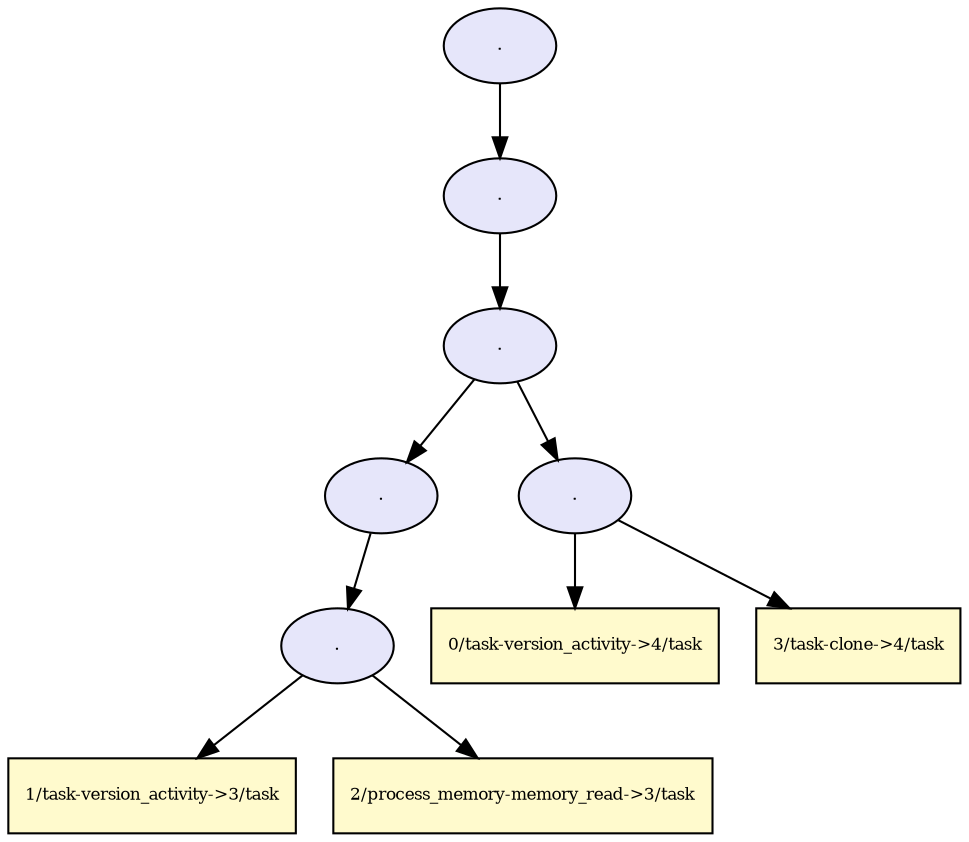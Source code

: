 digraph RGL__DirectedAdjacencyGraph {12[fontsize = 8,label = ".",shape = ellipse, fillcolor="#e6e6fa", style = filled]

12 -> 10[fontsize = 8, color="#000000"]

10[fontsize = 8,label = ".",shape = ellipse, fillcolor="#e6e6fa", style = filled]

10 -> 9[fontsize = 8, color="#000000"]

9[fontsize = 8,label = ".",shape = ellipse, fillcolor="#e6e6fa", style = filled]

9 -> 3[fontsize = 8, color="#000000"]

3[fontsize = 8,label = ".",shape = ellipse, fillcolor="#e6e6fa", style = filled]

3 -> 2[fontsize = 8, color="#000000"]

2[fontsize = 8,label = ".",shape = ellipse, fillcolor="#e6e6fa", style = filled]

2 -> 0[fontsize = 8, color="#000000"]

0[fontsize = 8,label = "1/task-version_activity->3/task",shape = rectangle, fillcolor="#fffacd", style = filled]

2 -> 1[fontsize = 8, color="#000000"]

1[fontsize = 8,label = "2/process_memory-memory_read->3/task",shape = rectangle, fillcolor="#fffacd", style = filled]

9 -> 7[fontsize = 8, color="#000000"]

7[fontsize = 8,label = ".",shape = ellipse, fillcolor="#e6e6fa", style = filled]

7 -> 5[fontsize = 8, color="#000000"]

5[fontsize = 8,label = "0/task-version_activity->4/task",shape = rectangle, fillcolor="#fffacd", style = filled]

7 -> 6[fontsize = 8, color="#000000"]

6[fontsize = 8,label = "3/task-clone->4/task",shape = rectangle, fillcolor="#fffacd", style = filled]

}